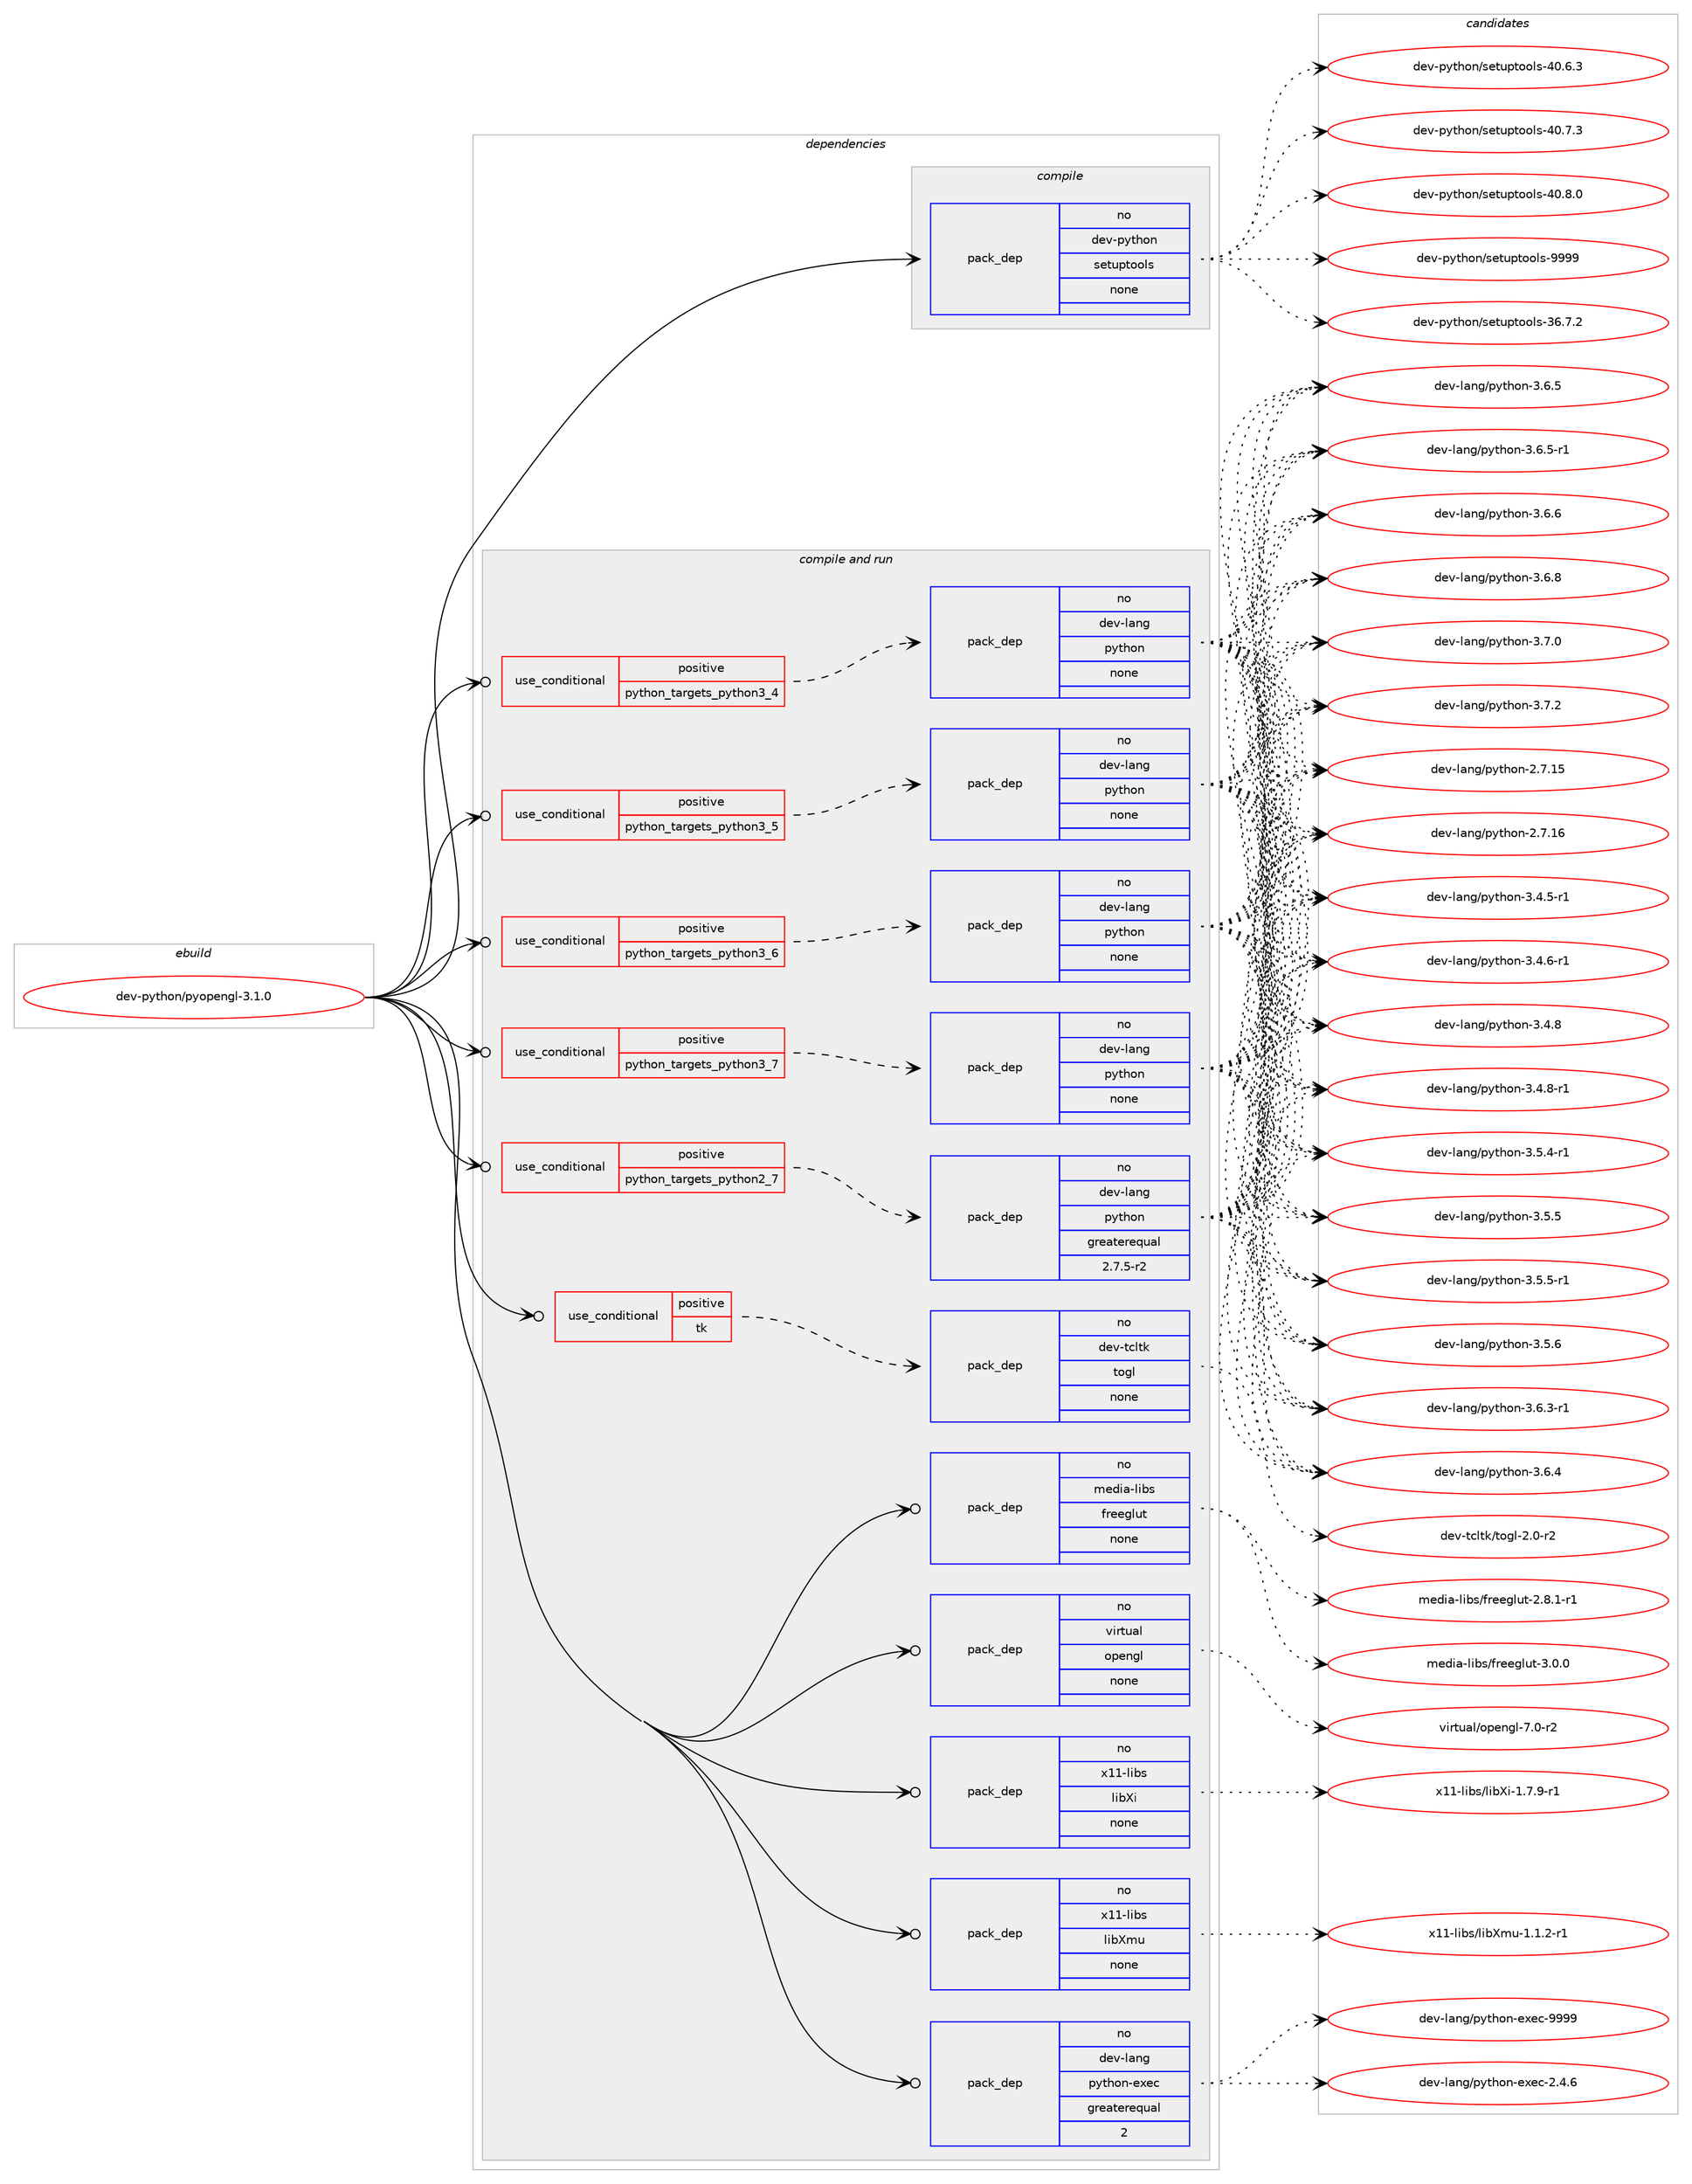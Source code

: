 digraph prolog {

# *************
# Graph options
# *************

newrank=true;
concentrate=true;
compound=true;
graph [rankdir=LR,fontname=Helvetica,fontsize=10,ranksep=1.5];#, ranksep=2.5, nodesep=0.2];
edge  [arrowhead=vee];
node  [fontname=Helvetica,fontsize=10];

# **********
# The ebuild
# **********

subgraph cluster_leftcol {
color=gray;
rank=same;
label=<<i>ebuild</i>>;
id [label="dev-python/pyopengl-3.1.0", color=red, width=4, href="../dev-python/pyopengl-3.1.0.svg"];
}

# ****************
# The dependencies
# ****************

subgraph cluster_midcol {
color=gray;
label=<<i>dependencies</i>>;
subgraph cluster_compile {
fillcolor="#eeeeee";
style=filled;
label=<<i>compile</i>>;
subgraph pack1026227 {
dependency1430896 [label=<<TABLE BORDER="0" CELLBORDER="1" CELLSPACING="0" CELLPADDING="4" WIDTH="220"><TR><TD ROWSPAN="6" CELLPADDING="30">pack_dep</TD></TR><TR><TD WIDTH="110">no</TD></TR><TR><TD>dev-python</TD></TR><TR><TD>setuptools</TD></TR><TR><TD>none</TD></TR><TR><TD></TD></TR></TABLE>>, shape=none, color=blue];
}
id:e -> dependency1430896:w [weight=20,style="solid",arrowhead="vee"];
}
subgraph cluster_compileandrun {
fillcolor="#eeeeee";
style=filled;
label=<<i>compile and run</i>>;
subgraph cond381346 {
dependency1430897 [label=<<TABLE BORDER="0" CELLBORDER="1" CELLSPACING="0" CELLPADDING="4"><TR><TD ROWSPAN="3" CELLPADDING="10">use_conditional</TD></TR><TR><TD>positive</TD></TR><TR><TD>python_targets_python2_7</TD></TR></TABLE>>, shape=none, color=red];
subgraph pack1026228 {
dependency1430898 [label=<<TABLE BORDER="0" CELLBORDER="1" CELLSPACING="0" CELLPADDING="4" WIDTH="220"><TR><TD ROWSPAN="6" CELLPADDING="30">pack_dep</TD></TR><TR><TD WIDTH="110">no</TD></TR><TR><TD>dev-lang</TD></TR><TR><TD>python</TD></TR><TR><TD>greaterequal</TD></TR><TR><TD>2.7.5-r2</TD></TR></TABLE>>, shape=none, color=blue];
}
dependency1430897:e -> dependency1430898:w [weight=20,style="dashed",arrowhead="vee"];
}
id:e -> dependency1430897:w [weight=20,style="solid",arrowhead="odotvee"];
subgraph cond381347 {
dependency1430899 [label=<<TABLE BORDER="0" CELLBORDER="1" CELLSPACING="0" CELLPADDING="4"><TR><TD ROWSPAN="3" CELLPADDING="10">use_conditional</TD></TR><TR><TD>positive</TD></TR><TR><TD>python_targets_python3_4</TD></TR></TABLE>>, shape=none, color=red];
subgraph pack1026229 {
dependency1430900 [label=<<TABLE BORDER="0" CELLBORDER="1" CELLSPACING="0" CELLPADDING="4" WIDTH="220"><TR><TD ROWSPAN="6" CELLPADDING="30">pack_dep</TD></TR><TR><TD WIDTH="110">no</TD></TR><TR><TD>dev-lang</TD></TR><TR><TD>python</TD></TR><TR><TD>none</TD></TR><TR><TD></TD></TR></TABLE>>, shape=none, color=blue];
}
dependency1430899:e -> dependency1430900:w [weight=20,style="dashed",arrowhead="vee"];
}
id:e -> dependency1430899:w [weight=20,style="solid",arrowhead="odotvee"];
subgraph cond381348 {
dependency1430901 [label=<<TABLE BORDER="0" CELLBORDER="1" CELLSPACING="0" CELLPADDING="4"><TR><TD ROWSPAN="3" CELLPADDING="10">use_conditional</TD></TR><TR><TD>positive</TD></TR><TR><TD>python_targets_python3_5</TD></TR></TABLE>>, shape=none, color=red];
subgraph pack1026230 {
dependency1430902 [label=<<TABLE BORDER="0" CELLBORDER="1" CELLSPACING="0" CELLPADDING="4" WIDTH="220"><TR><TD ROWSPAN="6" CELLPADDING="30">pack_dep</TD></TR><TR><TD WIDTH="110">no</TD></TR><TR><TD>dev-lang</TD></TR><TR><TD>python</TD></TR><TR><TD>none</TD></TR><TR><TD></TD></TR></TABLE>>, shape=none, color=blue];
}
dependency1430901:e -> dependency1430902:w [weight=20,style="dashed",arrowhead="vee"];
}
id:e -> dependency1430901:w [weight=20,style="solid",arrowhead="odotvee"];
subgraph cond381349 {
dependency1430903 [label=<<TABLE BORDER="0" CELLBORDER="1" CELLSPACING="0" CELLPADDING="4"><TR><TD ROWSPAN="3" CELLPADDING="10">use_conditional</TD></TR><TR><TD>positive</TD></TR><TR><TD>python_targets_python3_6</TD></TR></TABLE>>, shape=none, color=red];
subgraph pack1026231 {
dependency1430904 [label=<<TABLE BORDER="0" CELLBORDER="1" CELLSPACING="0" CELLPADDING="4" WIDTH="220"><TR><TD ROWSPAN="6" CELLPADDING="30">pack_dep</TD></TR><TR><TD WIDTH="110">no</TD></TR><TR><TD>dev-lang</TD></TR><TR><TD>python</TD></TR><TR><TD>none</TD></TR><TR><TD></TD></TR></TABLE>>, shape=none, color=blue];
}
dependency1430903:e -> dependency1430904:w [weight=20,style="dashed",arrowhead="vee"];
}
id:e -> dependency1430903:w [weight=20,style="solid",arrowhead="odotvee"];
subgraph cond381350 {
dependency1430905 [label=<<TABLE BORDER="0" CELLBORDER="1" CELLSPACING="0" CELLPADDING="4"><TR><TD ROWSPAN="3" CELLPADDING="10">use_conditional</TD></TR><TR><TD>positive</TD></TR><TR><TD>python_targets_python3_7</TD></TR></TABLE>>, shape=none, color=red];
subgraph pack1026232 {
dependency1430906 [label=<<TABLE BORDER="0" CELLBORDER="1" CELLSPACING="0" CELLPADDING="4" WIDTH="220"><TR><TD ROWSPAN="6" CELLPADDING="30">pack_dep</TD></TR><TR><TD WIDTH="110">no</TD></TR><TR><TD>dev-lang</TD></TR><TR><TD>python</TD></TR><TR><TD>none</TD></TR><TR><TD></TD></TR></TABLE>>, shape=none, color=blue];
}
dependency1430905:e -> dependency1430906:w [weight=20,style="dashed",arrowhead="vee"];
}
id:e -> dependency1430905:w [weight=20,style="solid",arrowhead="odotvee"];
subgraph cond381351 {
dependency1430907 [label=<<TABLE BORDER="0" CELLBORDER="1" CELLSPACING="0" CELLPADDING="4"><TR><TD ROWSPAN="3" CELLPADDING="10">use_conditional</TD></TR><TR><TD>positive</TD></TR><TR><TD>tk</TD></TR></TABLE>>, shape=none, color=red];
subgraph pack1026233 {
dependency1430908 [label=<<TABLE BORDER="0" CELLBORDER="1" CELLSPACING="0" CELLPADDING="4" WIDTH="220"><TR><TD ROWSPAN="6" CELLPADDING="30">pack_dep</TD></TR><TR><TD WIDTH="110">no</TD></TR><TR><TD>dev-tcltk</TD></TR><TR><TD>togl</TD></TR><TR><TD>none</TD></TR><TR><TD></TD></TR></TABLE>>, shape=none, color=blue];
}
dependency1430907:e -> dependency1430908:w [weight=20,style="dashed",arrowhead="vee"];
}
id:e -> dependency1430907:w [weight=20,style="solid",arrowhead="odotvee"];
subgraph pack1026234 {
dependency1430909 [label=<<TABLE BORDER="0" CELLBORDER="1" CELLSPACING="0" CELLPADDING="4" WIDTH="220"><TR><TD ROWSPAN="6" CELLPADDING="30">pack_dep</TD></TR><TR><TD WIDTH="110">no</TD></TR><TR><TD>dev-lang</TD></TR><TR><TD>python-exec</TD></TR><TR><TD>greaterequal</TD></TR><TR><TD>2</TD></TR></TABLE>>, shape=none, color=blue];
}
id:e -> dependency1430909:w [weight=20,style="solid",arrowhead="odotvee"];
subgraph pack1026235 {
dependency1430910 [label=<<TABLE BORDER="0" CELLBORDER="1" CELLSPACING="0" CELLPADDING="4" WIDTH="220"><TR><TD ROWSPAN="6" CELLPADDING="30">pack_dep</TD></TR><TR><TD WIDTH="110">no</TD></TR><TR><TD>media-libs</TD></TR><TR><TD>freeglut</TD></TR><TR><TD>none</TD></TR><TR><TD></TD></TR></TABLE>>, shape=none, color=blue];
}
id:e -> dependency1430910:w [weight=20,style="solid",arrowhead="odotvee"];
subgraph pack1026236 {
dependency1430911 [label=<<TABLE BORDER="0" CELLBORDER="1" CELLSPACING="0" CELLPADDING="4" WIDTH="220"><TR><TD ROWSPAN="6" CELLPADDING="30">pack_dep</TD></TR><TR><TD WIDTH="110">no</TD></TR><TR><TD>virtual</TD></TR><TR><TD>opengl</TD></TR><TR><TD>none</TD></TR><TR><TD></TD></TR></TABLE>>, shape=none, color=blue];
}
id:e -> dependency1430911:w [weight=20,style="solid",arrowhead="odotvee"];
subgraph pack1026237 {
dependency1430912 [label=<<TABLE BORDER="0" CELLBORDER="1" CELLSPACING="0" CELLPADDING="4" WIDTH="220"><TR><TD ROWSPAN="6" CELLPADDING="30">pack_dep</TD></TR><TR><TD WIDTH="110">no</TD></TR><TR><TD>x11-libs</TD></TR><TR><TD>libXi</TD></TR><TR><TD>none</TD></TR><TR><TD></TD></TR></TABLE>>, shape=none, color=blue];
}
id:e -> dependency1430912:w [weight=20,style="solid",arrowhead="odotvee"];
subgraph pack1026238 {
dependency1430913 [label=<<TABLE BORDER="0" CELLBORDER="1" CELLSPACING="0" CELLPADDING="4" WIDTH="220"><TR><TD ROWSPAN="6" CELLPADDING="30">pack_dep</TD></TR><TR><TD WIDTH="110">no</TD></TR><TR><TD>x11-libs</TD></TR><TR><TD>libXmu</TD></TR><TR><TD>none</TD></TR><TR><TD></TD></TR></TABLE>>, shape=none, color=blue];
}
id:e -> dependency1430913:w [weight=20,style="solid",arrowhead="odotvee"];
}
subgraph cluster_run {
fillcolor="#eeeeee";
style=filled;
label=<<i>run</i>>;
}
}

# **************
# The candidates
# **************

subgraph cluster_choices {
rank=same;
color=gray;
label=<<i>candidates</i>>;

subgraph choice1026227 {
color=black;
nodesep=1;
choice100101118451121211161041111104711510111611711211611111110811545515446554650 [label="dev-python/setuptools-36.7.2", color=red, width=4,href="../dev-python/setuptools-36.7.2.svg"];
choice100101118451121211161041111104711510111611711211611111110811545524846544651 [label="dev-python/setuptools-40.6.3", color=red, width=4,href="../dev-python/setuptools-40.6.3.svg"];
choice100101118451121211161041111104711510111611711211611111110811545524846554651 [label="dev-python/setuptools-40.7.3", color=red, width=4,href="../dev-python/setuptools-40.7.3.svg"];
choice100101118451121211161041111104711510111611711211611111110811545524846564648 [label="dev-python/setuptools-40.8.0", color=red, width=4,href="../dev-python/setuptools-40.8.0.svg"];
choice10010111845112121116104111110471151011161171121161111111081154557575757 [label="dev-python/setuptools-9999", color=red, width=4,href="../dev-python/setuptools-9999.svg"];
dependency1430896:e -> choice100101118451121211161041111104711510111611711211611111110811545515446554650:w [style=dotted,weight="100"];
dependency1430896:e -> choice100101118451121211161041111104711510111611711211611111110811545524846544651:w [style=dotted,weight="100"];
dependency1430896:e -> choice100101118451121211161041111104711510111611711211611111110811545524846554651:w [style=dotted,weight="100"];
dependency1430896:e -> choice100101118451121211161041111104711510111611711211611111110811545524846564648:w [style=dotted,weight="100"];
dependency1430896:e -> choice10010111845112121116104111110471151011161171121161111111081154557575757:w [style=dotted,weight="100"];
}
subgraph choice1026228 {
color=black;
nodesep=1;
choice10010111845108971101034711212111610411111045504655464953 [label="dev-lang/python-2.7.15", color=red, width=4,href="../dev-lang/python-2.7.15.svg"];
choice10010111845108971101034711212111610411111045504655464954 [label="dev-lang/python-2.7.16", color=red, width=4,href="../dev-lang/python-2.7.16.svg"];
choice1001011184510897110103471121211161041111104551465246534511449 [label="dev-lang/python-3.4.5-r1", color=red, width=4,href="../dev-lang/python-3.4.5-r1.svg"];
choice1001011184510897110103471121211161041111104551465246544511449 [label="dev-lang/python-3.4.6-r1", color=red, width=4,href="../dev-lang/python-3.4.6-r1.svg"];
choice100101118451089711010347112121116104111110455146524656 [label="dev-lang/python-3.4.8", color=red, width=4,href="../dev-lang/python-3.4.8.svg"];
choice1001011184510897110103471121211161041111104551465246564511449 [label="dev-lang/python-3.4.8-r1", color=red, width=4,href="../dev-lang/python-3.4.8-r1.svg"];
choice1001011184510897110103471121211161041111104551465346524511449 [label="dev-lang/python-3.5.4-r1", color=red, width=4,href="../dev-lang/python-3.5.4-r1.svg"];
choice100101118451089711010347112121116104111110455146534653 [label="dev-lang/python-3.5.5", color=red, width=4,href="../dev-lang/python-3.5.5.svg"];
choice1001011184510897110103471121211161041111104551465346534511449 [label="dev-lang/python-3.5.5-r1", color=red, width=4,href="../dev-lang/python-3.5.5-r1.svg"];
choice100101118451089711010347112121116104111110455146534654 [label="dev-lang/python-3.5.6", color=red, width=4,href="../dev-lang/python-3.5.6.svg"];
choice1001011184510897110103471121211161041111104551465446514511449 [label="dev-lang/python-3.6.3-r1", color=red, width=4,href="../dev-lang/python-3.6.3-r1.svg"];
choice100101118451089711010347112121116104111110455146544652 [label="dev-lang/python-3.6.4", color=red, width=4,href="../dev-lang/python-3.6.4.svg"];
choice100101118451089711010347112121116104111110455146544653 [label="dev-lang/python-3.6.5", color=red, width=4,href="../dev-lang/python-3.6.5.svg"];
choice1001011184510897110103471121211161041111104551465446534511449 [label="dev-lang/python-3.6.5-r1", color=red, width=4,href="../dev-lang/python-3.6.5-r1.svg"];
choice100101118451089711010347112121116104111110455146544654 [label="dev-lang/python-3.6.6", color=red, width=4,href="../dev-lang/python-3.6.6.svg"];
choice100101118451089711010347112121116104111110455146544656 [label="dev-lang/python-3.6.8", color=red, width=4,href="../dev-lang/python-3.6.8.svg"];
choice100101118451089711010347112121116104111110455146554648 [label="dev-lang/python-3.7.0", color=red, width=4,href="../dev-lang/python-3.7.0.svg"];
choice100101118451089711010347112121116104111110455146554650 [label="dev-lang/python-3.7.2", color=red, width=4,href="../dev-lang/python-3.7.2.svg"];
dependency1430898:e -> choice10010111845108971101034711212111610411111045504655464953:w [style=dotted,weight="100"];
dependency1430898:e -> choice10010111845108971101034711212111610411111045504655464954:w [style=dotted,weight="100"];
dependency1430898:e -> choice1001011184510897110103471121211161041111104551465246534511449:w [style=dotted,weight="100"];
dependency1430898:e -> choice1001011184510897110103471121211161041111104551465246544511449:w [style=dotted,weight="100"];
dependency1430898:e -> choice100101118451089711010347112121116104111110455146524656:w [style=dotted,weight="100"];
dependency1430898:e -> choice1001011184510897110103471121211161041111104551465246564511449:w [style=dotted,weight="100"];
dependency1430898:e -> choice1001011184510897110103471121211161041111104551465346524511449:w [style=dotted,weight="100"];
dependency1430898:e -> choice100101118451089711010347112121116104111110455146534653:w [style=dotted,weight="100"];
dependency1430898:e -> choice1001011184510897110103471121211161041111104551465346534511449:w [style=dotted,weight="100"];
dependency1430898:e -> choice100101118451089711010347112121116104111110455146534654:w [style=dotted,weight="100"];
dependency1430898:e -> choice1001011184510897110103471121211161041111104551465446514511449:w [style=dotted,weight="100"];
dependency1430898:e -> choice100101118451089711010347112121116104111110455146544652:w [style=dotted,weight="100"];
dependency1430898:e -> choice100101118451089711010347112121116104111110455146544653:w [style=dotted,weight="100"];
dependency1430898:e -> choice1001011184510897110103471121211161041111104551465446534511449:w [style=dotted,weight="100"];
dependency1430898:e -> choice100101118451089711010347112121116104111110455146544654:w [style=dotted,weight="100"];
dependency1430898:e -> choice100101118451089711010347112121116104111110455146544656:w [style=dotted,weight="100"];
dependency1430898:e -> choice100101118451089711010347112121116104111110455146554648:w [style=dotted,weight="100"];
dependency1430898:e -> choice100101118451089711010347112121116104111110455146554650:w [style=dotted,weight="100"];
}
subgraph choice1026229 {
color=black;
nodesep=1;
choice10010111845108971101034711212111610411111045504655464953 [label="dev-lang/python-2.7.15", color=red, width=4,href="../dev-lang/python-2.7.15.svg"];
choice10010111845108971101034711212111610411111045504655464954 [label="dev-lang/python-2.7.16", color=red, width=4,href="../dev-lang/python-2.7.16.svg"];
choice1001011184510897110103471121211161041111104551465246534511449 [label="dev-lang/python-3.4.5-r1", color=red, width=4,href="../dev-lang/python-3.4.5-r1.svg"];
choice1001011184510897110103471121211161041111104551465246544511449 [label="dev-lang/python-3.4.6-r1", color=red, width=4,href="../dev-lang/python-3.4.6-r1.svg"];
choice100101118451089711010347112121116104111110455146524656 [label="dev-lang/python-3.4.8", color=red, width=4,href="../dev-lang/python-3.4.8.svg"];
choice1001011184510897110103471121211161041111104551465246564511449 [label="dev-lang/python-3.4.8-r1", color=red, width=4,href="../dev-lang/python-3.4.8-r1.svg"];
choice1001011184510897110103471121211161041111104551465346524511449 [label="dev-lang/python-3.5.4-r1", color=red, width=4,href="../dev-lang/python-3.5.4-r1.svg"];
choice100101118451089711010347112121116104111110455146534653 [label="dev-lang/python-3.5.5", color=red, width=4,href="../dev-lang/python-3.5.5.svg"];
choice1001011184510897110103471121211161041111104551465346534511449 [label="dev-lang/python-3.5.5-r1", color=red, width=4,href="../dev-lang/python-3.5.5-r1.svg"];
choice100101118451089711010347112121116104111110455146534654 [label="dev-lang/python-3.5.6", color=red, width=4,href="../dev-lang/python-3.5.6.svg"];
choice1001011184510897110103471121211161041111104551465446514511449 [label="dev-lang/python-3.6.3-r1", color=red, width=4,href="../dev-lang/python-3.6.3-r1.svg"];
choice100101118451089711010347112121116104111110455146544652 [label="dev-lang/python-3.6.4", color=red, width=4,href="../dev-lang/python-3.6.4.svg"];
choice100101118451089711010347112121116104111110455146544653 [label="dev-lang/python-3.6.5", color=red, width=4,href="../dev-lang/python-3.6.5.svg"];
choice1001011184510897110103471121211161041111104551465446534511449 [label="dev-lang/python-3.6.5-r1", color=red, width=4,href="../dev-lang/python-3.6.5-r1.svg"];
choice100101118451089711010347112121116104111110455146544654 [label="dev-lang/python-3.6.6", color=red, width=4,href="../dev-lang/python-3.6.6.svg"];
choice100101118451089711010347112121116104111110455146544656 [label="dev-lang/python-3.6.8", color=red, width=4,href="../dev-lang/python-3.6.8.svg"];
choice100101118451089711010347112121116104111110455146554648 [label="dev-lang/python-3.7.0", color=red, width=4,href="../dev-lang/python-3.7.0.svg"];
choice100101118451089711010347112121116104111110455146554650 [label="dev-lang/python-3.7.2", color=red, width=4,href="../dev-lang/python-3.7.2.svg"];
dependency1430900:e -> choice10010111845108971101034711212111610411111045504655464953:w [style=dotted,weight="100"];
dependency1430900:e -> choice10010111845108971101034711212111610411111045504655464954:w [style=dotted,weight="100"];
dependency1430900:e -> choice1001011184510897110103471121211161041111104551465246534511449:w [style=dotted,weight="100"];
dependency1430900:e -> choice1001011184510897110103471121211161041111104551465246544511449:w [style=dotted,weight="100"];
dependency1430900:e -> choice100101118451089711010347112121116104111110455146524656:w [style=dotted,weight="100"];
dependency1430900:e -> choice1001011184510897110103471121211161041111104551465246564511449:w [style=dotted,weight="100"];
dependency1430900:e -> choice1001011184510897110103471121211161041111104551465346524511449:w [style=dotted,weight="100"];
dependency1430900:e -> choice100101118451089711010347112121116104111110455146534653:w [style=dotted,weight="100"];
dependency1430900:e -> choice1001011184510897110103471121211161041111104551465346534511449:w [style=dotted,weight="100"];
dependency1430900:e -> choice100101118451089711010347112121116104111110455146534654:w [style=dotted,weight="100"];
dependency1430900:e -> choice1001011184510897110103471121211161041111104551465446514511449:w [style=dotted,weight="100"];
dependency1430900:e -> choice100101118451089711010347112121116104111110455146544652:w [style=dotted,weight="100"];
dependency1430900:e -> choice100101118451089711010347112121116104111110455146544653:w [style=dotted,weight="100"];
dependency1430900:e -> choice1001011184510897110103471121211161041111104551465446534511449:w [style=dotted,weight="100"];
dependency1430900:e -> choice100101118451089711010347112121116104111110455146544654:w [style=dotted,weight="100"];
dependency1430900:e -> choice100101118451089711010347112121116104111110455146544656:w [style=dotted,weight="100"];
dependency1430900:e -> choice100101118451089711010347112121116104111110455146554648:w [style=dotted,weight="100"];
dependency1430900:e -> choice100101118451089711010347112121116104111110455146554650:w [style=dotted,weight="100"];
}
subgraph choice1026230 {
color=black;
nodesep=1;
choice10010111845108971101034711212111610411111045504655464953 [label="dev-lang/python-2.7.15", color=red, width=4,href="../dev-lang/python-2.7.15.svg"];
choice10010111845108971101034711212111610411111045504655464954 [label="dev-lang/python-2.7.16", color=red, width=4,href="../dev-lang/python-2.7.16.svg"];
choice1001011184510897110103471121211161041111104551465246534511449 [label="dev-lang/python-3.4.5-r1", color=red, width=4,href="../dev-lang/python-3.4.5-r1.svg"];
choice1001011184510897110103471121211161041111104551465246544511449 [label="dev-lang/python-3.4.6-r1", color=red, width=4,href="../dev-lang/python-3.4.6-r1.svg"];
choice100101118451089711010347112121116104111110455146524656 [label="dev-lang/python-3.4.8", color=red, width=4,href="../dev-lang/python-3.4.8.svg"];
choice1001011184510897110103471121211161041111104551465246564511449 [label="dev-lang/python-3.4.8-r1", color=red, width=4,href="../dev-lang/python-3.4.8-r1.svg"];
choice1001011184510897110103471121211161041111104551465346524511449 [label="dev-lang/python-3.5.4-r1", color=red, width=4,href="../dev-lang/python-3.5.4-r1.svg"];
choice100101118451089711010347112121116104111110455146534653 [label="dev-lang/python-3.5.5", color=red, width=4,href="../dev-lang/python-3.5.5.svg"];
choice1001011184510897110103471121211161041111104551465346534511449 [label="dev-lang/python-3.5.5-r1", color=red, width=4,href="../dev-lang/python-3.5.5-r1.svg"];
choice100101118451089711010347112121116104111110455146534654 [label="dev-lang/python-3.5.6", color=red, width=4,href="../dev-lang/python-3.5.6.svg"];
choice1001011184510897110103471121211161041111104551465446514511449 [label="dev-lang/python-3.6.3-r1", color=red, width=4,href="../dev-lang/python-3.6.3-r1.svg"];
choice100101118451089711010347112121116104111110455146544652 [label="dev-lang/python-3.6.4", color=red, width=4,href="../dev-lang/python-3.6.4.svg"];
choice100101118451089711010347112121116104111110455146544653 [label="dev-lang/python-3.6.5", color=red, width=4,href="../dev-lang/python-3.6.5.svg"];
choice1001011184510897110103471121211161041111104551465446534511449 [label="dev-lang/python-3.6.5-r1", color=red, width=4,href="../dev-lang/python-3.6.5-r1.svg"];
choice100101118451089711010347112121116104111110455146544654 [label="dev-lang/python-3.6.6", color=red, width=4,href="../dev-lang/python-3.6.6.svg"];
choice100101118451089711010347112121116104111110455146544656 [label="dev-lang/python-3.6.8", color=red, width=4,href="../dev-lang/python-3.6.8.svg"];
choice100101118451089711010347112121116104111110455146554648 [label="dev-lang/python-3.7.0", color=red, width=4,href="../dev-lang/python-3.7.0.svg"];
choice100101118451089711010347112121116104111110455146554650 [label="dev-lang/python-3.7.2", color=red, width=4,href="../dev-lang/python-3.7.2.svg"];
dependency1430902:e -> choice10010111845108971101034711212111610411111045504655464953:w [style=dotted,weight="100"];
dependency1430902:e -> choice10010111845108971101034711212111610411111045504655464954:w [style=dotted,weight="100"];
dependency1430902:e -> choice1001011184510897110103471121211161041111104551465246534511449:w [style=dotted,weight="100"];
dependency1430902:e -> choice1001011184510897110103471121211161041111104551465246544511449:w [style=dotted,weight="100"];
dependency1430902:e -> choice100101118451089711010347112121116104111110455146524656:w [style=dotted,weight="100"];
dependency1430902:e -> choice1001011184510897110103471121211161041111104551465246564511449:w [style=dotted,weight="100"];
dependency1430902:e -> choice1001011184510897110103471121211161041111104551465346524511449:w [style=dotted,weight="100"];
dependency1430902:e -> choice100101118451089711010347112121116104111110455146534653:w [style=dotted,weight="100"];
dependency1430902:e -> choice1001011184510897110103471121211161041111104551465346534511449:w [style=dotted,weight="100"];
dependency1430902:e -> choice100101118451089711010347112121116104111110455146534654:w [style=dotted,weight="100"];
dependency1430902:e -> choice1001011184510897110103471121211161041111104551465446514511449:w [style=dotted,weight="100"];
dependency1430902:e -> choice100101118451089711010347112121116104111110455146544652:w [style=dotted,weight="100"];
dependency1430902:e -> choice100101118451089711010347112121116104111110455146544653:w [style=dotted,weight="100"];
dependency1430902:e -> choice1001011184510897110103471121211161041111104551465446534511449:w [style=dotted,weight="100"];
dependency1430902:e -> choice100101118451089711010347112121116104111110455146544654:w [style=dotted,weight="100"];
dependency1430902:e -> choice100101118451089711010347112121116104111110455146544656:w [style=dotted,weight="100"];
dependency1430902:e -> choice100101118451089711010347112121116104111110455146554648:w [style=dotted,weight="100"];
dependency1430902:e -> choice100101118451089711010347112121116104111110455146554650:w [style=dotted,weight="100"];
}
subgraph choice1026231 {
color=black;
nodesep=1;
choice10010111845108971101034711212111610411111045504655464953 [label="dev-lang/python-2.7.15", color=red, width=4,href="../dev-lang/python-2.7.15.svg"];
choice10010111845108971101034711212111610411111045504655464954 [label="dev-lang/python-2.7.16", color=red, width=4,href="../dev-lang/python-2.7.16.svg"];
choice1001011184510897110103471121211161041111104551465246534511449 [label="dev-lang/python-3.4.5-r1", color=red, width=4,href="../dev-lang/python-3.4.5-r1.svg"];
choice1001011184510897110103471121211161041111104551465246544511449 [label="dev-lang/python-3.4.6-r1", color=red, width=4,href="../dev-lang/python-3.4.6-r1.svg"];
choice100101118451089711010347112121116104111110455146524656 [label="dev-lang/python-3.4.8", color=red, width=4,href="../dev-lang/python-3.4.8.svg"];
choice1001011184510897110103471121211161041111104551465246564511449 [label="dev-lang/python-3.4.8-r1", color=red, width=4,href="../dev-lang/python-3.4.8-r1.svg"];
choice1001011184510897110103471121211161041111104551465346524511449 [label="dev-lang/python-3.5.4-r1", color=red, width=4,href="../dev-lang/python-3.5.4-r1.svg"];
choice100101118451089711010347112121116104111110455146534653 [label="dev-lang/python-3.5.5", color=red, width=4,href="../dev-lang/python-3.5.5.svg"];
choice1001011184510897110103471121211161041111104551465346534511449 [label="dev-lang/python-3.5.5-r1", color=red, width=4,href="../dev-lang/python-3.5.5-r1.svg"];
choice100101118451089711010347112121116104111110455146534654 [label="dev-lang/python-3.5.6", color=red, width=4,href="../dev-lang/python-3.5.6.svg"];
choice1001011184510897110103471121211161041111104551465446514511449 [label="dev-lang/python-3.6.3-r1", color=red, width=4,href="../dev-lang/python-3.6.3-r1.svg"];
choice100101118451089711010347112121116104111110455146544652 [label="dev-lang/python-3.6.4", color=red, width=4,href="../dev-lang/python-3.6.4.svg"];
choice100101118451089711010347112121116104111110455146544653 [label="dev-lang/python-3.6.5", color=red, width=4,href="../dev-lang/python-3.6.5.svg"];
choice1001011184510897110103471121211161041111104551465446534511449 [label="dev-lang/python-3.6.5-r1", color=red, width=4,href="../dev-lang/python-3.6.5-r1.svg"];
choice100101118451089711010347112121116104111110455146544654 [label="dev-lang/python-3.6.6", color=red, width=4,href="../dev-lang/python-3.6.6.svg"];
choice100101118451089711010347112121116104111110455146544656 [label="dev-lang/python-3.6.8", color=red, width=4,href="../dev-lang/python-3.6.8.svg"];
choice100101118451089711010347112121116104111110455146554648 [label="dev-lang/python-3.7.0", color=red, width=4,href="../dev-lang/python-3.7.0.svg"];
choice100101118451089711010347112121116104111110455146554650 [label="dev-lang/python-3.7.2", color=red, width=4,href="../dev-lang/python-3.7.2.svg"];
dependency1430904:e -> choice10010111845108971101034711212111610411111045504655464953:w [style=dotted,weight="100"];
dependency1430904:e -> choice10010111845108971101034711212111610411111045504655464954:w [style=dotted,weight="100"];
dependency1430904:e -> choice1001011184510897110103471121211161041111104551465246534511449:w [style=dotted,weight="100"];
dependency1430904:e -> choice1001011184510897110103471121211161041111104551465246544511449:w [style=dotted,weight="100"];
dependency1430904:e -> choice100101118451089711010347112121116104111110455146524656:w [style=dotted,weight="100"];
dependency1430904:e -> choice1001011184510897110103471121211161041111104551465246564511449:w [style=dotted,weight="100"];
dependency1430904:e -> choice1001011184510897110103471121211161041111104551465346524511449:w [style=dotted,weight="100"];
dependency1430904:e -> choice100101118451089711010347112121116104111110455146534653:w [style=dotted,weight="100"];
dependency1430904:e -> choice1001011184510897110103471121211161041111104551465346534511449:w [style=dotted,weight="100"];
dependency1430904:e -> choice100101118451089711010347112121116104111110455146534654:w [style=dotted,weight="100"];
dependency1430904:e -> choice1001011184510897110103471121211161041111104551465446514511449:w [style=dotted,weight="100"];
dependency1430904:e -> choice100101118451089711010347112121116104111110455146544652:w [style=dotted,weight="100"];
dependency1430904:e -> choice100101118451089711010347112121116104111110455146544653:w [style=dotted,weight="100"];
dependency1430904:e -> choice1001011184510897110103471121211161041111104551465446534511449:w [style=dotted,weight="100"];
dependency1430904:e -> choice100101118451089711010347112121116104111110455146544654:w [style=dotted,weight="100"];
dependency1430904:e -> choice100101118451089711010347112121116104111110455146544656:w [style=dotted,weight="100"];
dependency1430904:e -> choice100101118451089711010347112121116104111110455146554648:w [style=dotted,weight="100"];
dependency1430904:e -> choice100101118451089711010347112121116104111110455146554650:w [style=dotted,weight="100"];
}
subgraph choice1026232 {
color=black;
nodesep=1;
choice10010111845108971101034711212111610411111045504655464953 [label="dev-lang/python-2.7.15", color=red, width=4,href="../dev-lang/python-2.7.15.svg"];
choice10010111845108971101034711212111610411111045504655464954 [label="dev-lang/python-2.7.16", color=red, width=4,href="../dev-lang/python-2.7.16.svg"];
choice1001011184510897110103471121211161041111104551465246534511449 [label="dev-lang/python-3.4.5-r1", color=red, width=4,href="../dev-lang/python-3.4.5-r1.svg"];
choice1001011184510897110103471121211161041111104551465246544511449 [label="dev-lang/python-3.4.6-r1", color=red, width=4,href="../dev-lang/python-3.4.6-r1.svg"];
choice100101118451089711010347112121116104111110455146524656 [label="dev-lang/python-3.4.8", color=red, width=4,href="../dev-lang/python-3.4.8.svg"];
choice1001011184510897110103471121211161041111104551465246564511449 [label="dev-lang/python-3.4.8-r1", color=red, width=4,href="../dev-lang/python-3.4.8-r1.svg"];
choice1001011184510897110103471121211161041111104551465346524511449 [label="dev-lang/python-3.5.4-r1", color=red, width=4,href="../dev-lang/python-3.5.4-r1.svg"];
choice100101118451089711010347112121116104111110455146534653 [label="dev-lang/python-3.5.5", color=red, width=4,href="../dev-lang/python-3.5.5.svg"];
choice1001011184510897110103471121211161041111104551465346534511449 [label="dev-lang/python-3.5.5-r1", color=red, width=4,href="../dev-lang/python-3.5.5-r1.svg"];
choice100101118451089711010347112121116104111110455146534654 [label="dev-lang/python-3.5.6", color=red, width=4,href="../dev-lang/python-3.5.6.svg"];
choice1001011184510897110103471121211161041111104551465446514511449 [label="dev-lang/python-3.6.3-r1", color=red, width=4,href="../dev-lang/python-3.6.3-r1.svg"];
choice100101118451089711010347112121116104111110455146544652 [label="dev-lang/python-3.6.4", color=red, width=4,href="../dev-lang/python-3.6.4.svg"];
choice100101118451089711010347112121116104111110455146544653 [label="dev-lang/python-3.6.5", color=red, width=4,href="../dev-lang/python-3.6.5.svg"];
choice1001011184510897110103471121211161041111104551465446534511449 [label="dev-lang/python-3.6.5-r1", color=red, width=4,href="../dev-lang/python-3.6.5-r1.svg"];
choice100101118451089711010347112121116104111110455146544654 [label="dev-lang/python-3.6.6", color=red, width=4,href="../dev-lang/python-3.6.6.svg"];
choice100101118451089711010347112121116104111110455146544656 [label="dev-lang/python-3.6.8", color=red, width=4,href="../dev-lang/python-3.6.8.svg"];
choice100101118451089711010347112121116104111110455146554648 [label="dev-lang/python-3.7.0", color=red, width=4,href="../dev-lang/python-3.7.0.svg"];
choice100101118451089711010347112121116104111110455146554650 [label="dev-lang/python-3.7.2", color=red, width=4,href="../dev-lang/python-3.7.2.svg"];
dependency1430906:e -> choice10010111845108971101034711212111610411111045504655464953:w [style=dotted,weight="100"];
dependency1430906:e -> choice10010111845108971101034711212111610411111045504655464954:w [style=dotted,weight="100"];
dependency1430906:e -> choice1001011184510897110103471121211161041111104551465246534511449:w [style=dotted,weight="100"];
dependency1430906:e -> choice1001011184510897110103471121211161041111104551465246544511449:w [style=dotted,weight="100"];
dependency1430906:e -> choice100101118451089711010347112121116104111110455146524656:w [style=dotted,weight="100"];
dependency1430906:e -> choice1001011184510897110103471121211161041111104551465246564511449:w [style=dotted,weight="100"];
dependency1430906:e -> choice1001011184510897110103471121211161041111104551465346524511449:w [style=dotted,weight="100"];
dependency1430906:e -> choice100101118451089711010347112121116104111110455146534653:w [style=dotted,weight="100"];
dependency1430906:e -> choice1001011184510897110103471121211161041111104551465346534511449:w [style=dotted,weight="100"];
dependency1430906:e -> choice100101118451089711010347112121116104111110455146534654:w [style=dotted,weight="100"];
dependency1430906:e -> choice1001011184510897110103471121211161041111104551465446514511449:w [style=dotted,weight="100"];
dependency1430906:e -> choice100101118451089711010347112121116104111110455146544652:w [style=dotted,weight="100"];
dependency1430906:e -> choice100101118451089711010347112121116104111110455146544653:w [style=dotted,weight="100"];
dependency1430906:e -> choice1001011184510897110103471121211161041111104551465446534511449:w [style=dotted,weight="100"];
dependency1430906:e -> choice100101118451089711010347112121116104111110455146544654:w [style=dotted,weight="100"];
dependency1430906:e -> choice100101118451089711010347112121116104111110455146544656:w [style=dotted,weight="100"];
dependency1430906:e -> choice100101118451089711010347112121116104111110455146554648:w [style=dotted,weight="100"];
dependency1430906:e -> choice100101118451089711010347112121116104111110455146554650:w [style=dotted,weight="100"];
}
subgraph choice1026233 {
color=black;
nodesep=1;
choice100101118451169910811610747116111103108455046484511450 [label="dev-tcltk/togl-2.0-r2", color=red, width=4,href="../dev-tcltk/togl-2.0-r2.svg"];
dependency1430908:e -> choice100101118451169910811610747116111103108455046484511450:w [style=dotted,weight="100"];
}
subgraph choice1026234 {
color=black;
nodesep=1;
choice1001011184510897110103471121211161041111104510112010199455046524654 [label="dev-lang/python-exec-2.4.6", color=red, width=4,href="../dev-lang/python-exec-2.4.6.svg"];
choice10010111845108971101034711212111610411111045101120101994557575757 [label="dev-lang/python-exec-9999", color=red, width=4,href="../dev-lang/python-exec-9999.svg"];
dependency1430909:e -> choice1001011184510897110103471121211161041111104510112010199455046524654:w [style=dotted,weight="100"];
dependency1430909:e -> choice10010111845108971101034711212111610411111045101120101994557575757:w [style=dotted,weight="100"];
}
subgraph choice1026235 {
color=black;
nodesep=1;
choice109101100105974510810598115471021141011011031081171164550465646494511449 [label="media-libs/freeglut-2.8.1-r1", color=red, width=4,href="../media-libs/freeglut-2.8.1-r1.svg"];
choice10910110010597451081059811547102114101101103108117116455146484648 [label="media-libs/freeglut-3.0.0", color=red, width=4,href="../media-libs/freeglut-3.0.0.svg"];
dependency1430910:e -> choice109101100105974510810598115471021141011011031081171164550465646494511449:w [style=dotted,weight="100"];
dependency1430910:e -> choice10910110010597451081059811547102114101101103108117116455146484648:w [style=dotted,weight="100"];
}
subgraph choice1026236 {
color=black;
nodesep=1;
choice1181051141161179710847111112101110103108455546484511450 [label="virtual/opengl-7.0-r2", color=red, width=4,href="../virtual/opengl-7.0-r2.svg"];
dependency1430911:e -> choice1181051141161179710847111112101110103108455546484511450:w [style=dotted,weight="100"];
}
subgraph choice1026237 {
color=black;
nodesep=1;
choice120494945108105981154710810598881054549465546574511449 [label="x11-libs/libXi-1.7.9-r1", color=red, width=4,href="../x11-libs/libXi-1.7.9-r1.svg"];
dependency1430912:e -> choice120494945108105981154710810598881054549465546574511449:w [style=dotted,weight="100"];
}
subgraph choice1026238 {
color=black;
nodesep=1;
choice120494945108105981154710810598881091174549464946504511449 [label="x11-libs/libXmu-1.1.2-r1", color=red, width=4,href="../x11-libs/libXmu-1.1.2-r1.svg"];
dependency1430913:e -> choice120494945108105981154710810598881091174549464946504511449:w [style=dotted,weight="100"];
}
}

}
